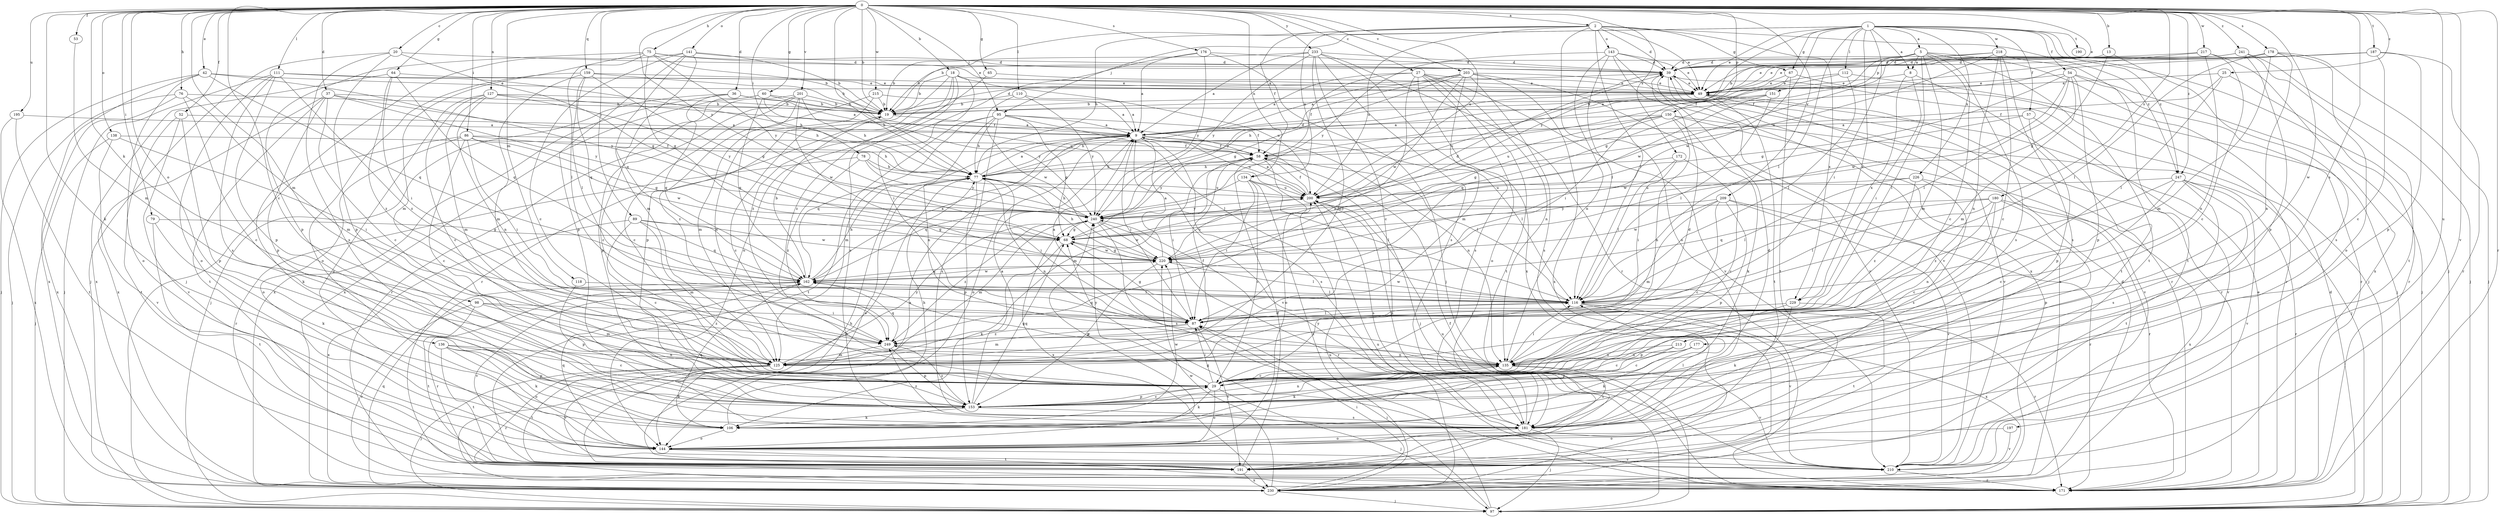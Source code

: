strict digraph  {
0;
1;
2;
5;
8;
9;
13;
18;
19;
20;
25;
27;
29;
36;
37;
39;
42;
49;
52;
53;
54;
57;
58;
60;
64;
65;
67;
68;
75;
76;
77;
78;
79;
86;
87;
89;
95;
97;
98;
106;
110;
111;
112;
116;
118;
125;
127;
134;
135;
136;
138;
141;
143;
144;
150;
151;
153;
159;
162;
171;
172;
176;
177;
178;
180;
181;
187;
190;
191;
195;
197;
200;
201;
203;
209;
210;
213;
215;
217;
218;
220;
226;
229;
230;
233;
240;
241;
247;
249;
0 -> 2  [label=a];
0 -> 13  [label=b];
0 -> 18  [label=b];
0 -> 19  [label=b];
0 -> 20  [label=c];
0 -> 25  [label=c];
0 -> 27  [label=c];
0 -> 29  [label=c];
0 -> 36  [label=d];
0 -> 37  [label=d];
0 -> 42  [label=e];
0 -> 49  [label=e];
0 -> 52  [label=f];
0 -> 53  [label=f];
0 -> 60  [label=g];
0 -> 64  [label=g];
0 -> 65  [label=g];
0 -> 75  [label=h];
0 -> 76  [label=h];
0 -> 77  [label=h];
0 -> 78  [label=i];
0 -> 79  [label=i];
0 -> 86  [label=i];
0 -> 89  [label=j];
0 -> 95  [label=j];
0 -> 98  [label=k];
0 -> 106  [label=k];
0 -> 110  [label=l];
0 -> 111  [label=l];
0 -> 118  [label=m];
0 -> 125  [label=m];
0 -> 127  [label=n];
0 -> 134  [label=n];
0 -> 136  [label=o];
0 -> 138  [label=o];
0 -> 141  [label=o];
0 -> 150  [label=p];
0 -> 159  [label=q];
0 -> 171  [label=r];
0 -> 172  [label=s];
0 -> 176  [label=s];
0 -> 177  [label=s];
0 -> 178  [label=s];
0 -> 180  [label=s];
0 -> 187  [label=t];
0 -> 195  [label=u];
0 -> 197  [label=u];
0 -> 200  [label=u];
0 -> 201  [label=v];
0 -> 203  [label=v];
0 -> 209  [label=v];
0 -> 210  [label=v];
0 -> 213  [label=w];
0 -> 215  [label=w];
0 -> 217  [label=w];
0 -> 233  [label=y];
0 -> 240  [label=y];
0 -> 241  [label=z];
0 -> 247  [label=z];
1 -> 5  [label=a];
1 -> 8  [label=a];
1 -> 19  [label=b];
1 -> 49  [label=e];
1 -> 54  [label=f];
1 -> 57  [label=f];
1 -> 67  [label=g];
1 -> 87  [label=i];
1 -> 95  [label=j];
1 -> 97  [label=j];
1 -> 112  [label=l];
1 -> 116  [label=l];
1 -> 190  [label=t];
1 -> 218  [label=w];
1 -> 220  [label=w];
1 -> 226  [label=x];
1 -> 229  [label=x];
1 -> 240  [label=y];
1 -> 247  [label=z];
2 -> 39  [label=d];
2 -> 49  [label=e];
2 -> 58  [label=f];
2 -> 67  [label=g];
2 -> 77  [label=h];
2 -> 116  [label=l];
2 -> 134  [label=n];
2 -> 143  [label=o];
2 -> 144  [label=o];
2 -> 200  [label=u];
2 -> 229  [label=x];
2 -> 247  [label=z];
5 -> 8  [label=a];
5 -> 19  [label=b];
5 -> 29  [label=c];
5 -> 68  [label=g];
5 -> 87  [label=i];
5 -> 97  [label=j];
5 -> 125  [label=m];
5 -> 151  [label=p];
5 -> 181  [label=s];
5 -> 191  [label=t];
5 -> 220  [label=w];
8 -> 49  [label=e];
8 -> 87  [label=i];
8 -> 191  [label=t];
8 -> 229  [label=x];
9 -> 58  [label=f];
9 -> 87  [label=i];
9 -> 97  [label=j];
9 -> 116  [label=l];
9 -> 135  [label=n];
9 -> 144  [label=o];
9 -> 162  [label=q];
9 -> 181  [label=s];
9 -> 200  [label=u];
9 -> 210  [label=v];
13 -> 39  [label=d];
13 -> 68  [label=g];
13 -> 181  [label=s];
18 -> 19  [label=b];
18 -> 49  [label=e];
18 -> 87  [label=i];
18 -> 153  [label=p];
18 -> 171  [label=r];
18 -> 181  [label=s];
18 -> 200  [label=u];
18 -> 249  [label=z];
19 -> 9  [label=a];
19 -> 29  [label=c];
19 -> 39  [label=d];
20 -> 39  [label=d];
20 -> 68  [label=g];
20 -> 97  [label=j];
20 -> 153  [label=p];
20 -> 181  [label=s];
25 -> 49  [label=e];
25 -> 58  [label=f];
25 -> 116  [label=l];
25 -> 171  [label=r];
27 -> 9  [label=a];
27 -> 49  [label=e];
27 -> 58  [label=f];
27 -> 135  [label=n];
27 -> 144  [label=o];
27 -> 181  [label=s];
27 -> 191  [label=t];
27 -> 210  [label=v];
27 -> 249  [label=z];
29 -> 39  [label=d];
29 -> 87  [label=i];
29 -> 97  [label=j];
29 -> 106  [label=k];
29 -> 144  [label=o];
29 -> 153  [label=p];
29 -> 240  [label=y];
36 -> 9  [label=a];
36 -> 19  [label=b];
36 -> 97  [label=j];
36 -> 162  [label=q];
36 -> 230  [label=x];
37 -> 19  [label=b];
37 -> 29  [label=c];
37 -> 77  [label=h];
37 -> 153  [label=p];
37 -> 191  [label=t];
37 -> 230  [label=x];
37 -> 240  [label=y];
39 -> 49  [label=e];
39 -> 171  [label=r];
39 -> 230  [label=x];
42 -> 49  [label=e];
42 -> 97  [label=j];
42 -> 144  [label=o];
42 -> 162  [label=q];
42 -> 230  [label=x];
42 -> 240  [label=y];
49 -> 19  [label=b];
49 -> 171  [label=r];
49 -> 191  [label=t];
49 -> 200  [label=u];
49 -> 210  [label=v];
52 -> 9  [label=a];
52 -> 153  [label=p];
52 -> 191  [label=t];
52 -> 210  [label=v];
53 -> 125  [label=m];
54 -> 49  [label=e];
54 -> 68  [label=g];
54 -> 97  [label=j];
54 -> 116  [label=l];
54 -> 125  [label=m];
54 -> 153  [label=p];
54 -> 171  [label=r];
54 -> 220  [label=w];
57 -> 9  [label=a];
57 -> 153  [label=p];
57 -> 210  [label=v];
57 -> 220  [label=w];
58 -> 77  [label=h];
58 -> 87  [label=i];
58 -> 116  [label=l];
58 -> 125  [label=m];
58 -> 144  [label=o];
58 -> 240  [label=y];
60 -> 19  [label=b];
60 -> 29  [label=c];
60 -> 162  [label=q];
60 -> 200  [label=u];
60 -> 230  [label=x];
60 -> 240  [label=y];
64 -> 49  [label=e];
64 -> 87  [label=i];
64 -> 162  [label=q];
64 -> 230  [label=x];
64 -> 249  [label=z];
65 -> 49  [label=e];
65 -> 249  [label=z];
67 -> 49  [label=e];
67 -> 87  [label=i];
67 -> 171  [label=r];
67 -> 191  [label=t];
68 -> 39  [label=d];
68 -> 106  [label=k];
68 -> 220  [label=w];
75 -> 19  [label=b];
75 -> 39  [label=d];
75 -> 49  [label=e];
75 -> 68  [label=g];
75 -> 116  [label=l];
75 -> 125  [label=m];
75 -> 153  [label=p];
75 -> 240  [label=y];
76 -> 19  [label=b];
76 -> 29  [label=c];
76 -> 97  [label=j];
76 -> 125  [label=m];
76 -> 230  [label=x];
77 -> 9  [label=a];
77 -> 39  [label=d];
77 -> 87  [label=i];
77 -> 135  [label=n];
77 -> 144  [label=o];
77 -> 153  [label=p];
77 -> 200  [label=u];
78 -> 77  [label=h];
78 -> 171  [label=r];
78 -> 200  [label=u];
78 -> 240  [label=y];
78 -> 249  [label=z];
79 -> 68  [label=g];
79 -> 106  [label=k];
79 -> 191  [label=t];
86 -> 29  [label=c];
86 -> 58  [label=f];
86 -> 68  [label=g];
86 -> 77  [label=h];
86 -> 87  [label=i];
86 -> 106  [label=k];
86 -> 144  [label=o];
86 -> 220  [label=w];
87 -> 9  [label=a];
87 -> 68  [label=g];
87 -> 116  [label=l];
87 -> 125  [label=m];
87 -> 162  [label=q];
87 -> 191  [label=t];
87 -> 249  [label=z];
89 -> 29  [label=c];
89 -> 68  [label=g];
89 -> 125  [label=m];
89 -> 162  [label=q];
89 -> 220  [label=w];
89 -> 230  [label=x];
95 -> 9  [label=a];
95 -> 58  [label=f];
95 -> 68  [label=g];
95 -> 77  [label=h];
95 -> 116  [label=l];
95 -> 125  [label=m];
95 -> 135  [label=n];
95 -> 181  [label=s];
95 -> 191  [label=t];
97 -> 39  [label=d];
97 -> 87  [label=i];
97 -> 200  [label=u];
98 -> 87  [label=i];
98 -> 125  [label=m];
98 -> 171  [label=r];
98 -> 191  [label=t];
98 -> 249  [label=z];
106 -> 77  [label=h];
106 -> 144  [label=o];
106 -> 220  [label=w];
110 -> 9  [label=a];
110 -> 19  [label=b];
110 -> 220  [label=w];
110 -> 240  [label=y];
111 -> 49  [label=e];
111 -> 77  [label=h];
111 -> 97  [label=j];
111 -> 144  [label=o];
111 -> 153  [label=p];
111 -> 181  [label=s];
111 -> 249  [label=z];
112 -> 9  [label=a];
112 -> 49  [label=e];
112 -> 97  [label=j];
112 -> 116  [label=l];
116 -> 87  [label=i];
116 -> 171  [label=r];
116 -> 210  [label=v];
116 -> 220  [label=w];
116 -> 230  [label=x];
118 -> 116  [label=l];
118 -> 153  [label=p];
125 -> 58  [label=f];
125 -> 97  [label=j];
125 -> 106  [label=k];
125 -> 171  [label=r];
125 -> 191  [label=t];
125 -> 210  [label=v];
125 -> 240  [label=y];
127 -> 19  [label=b];
127 -> 29  [label=c];
127 -> 58  [label=f];
127 -> 125  [label=m];
127 -> 135  [label=n];
127 -> 144  [label=o];
127 -> 240  [label=y];
134 -> 29  [label=c];
134 -> 87  [label=i];
134 -> 116  [label=l];
134 -> 162  [label=q];
134 -> 200  [label=u];
134 -> 230  [label=x];
135 -> 29  [label=c];
135 -> 106  [label=k];
135 -> 116  [label=l];
135 -> 162  [label=q];
135 -> 181  [label=s];
135 -> 210  [label=v];
136 -> 29  [label=c];
136 -> 106  [label=k];
136 -> 135  [label=n];
136 -> 144  [label=o];
136 -> 153  [label=p];
136 -> 191  [label=t];
138 -> 58  [label=f];
138 -> 87  [label=i];
138 -> 97  [label=j];
138 -> 210  [label=v];
141 -> 19  [label=b];
141 -> 29  [label=c];
141 -> 39  [label=d];
141 -> 97  [label=j];
141 -> 125  [label=m];
141 -> 153  [label=p];
141 -> 162  [label=q];
143 -> 39  [label=d];
143 -> 49  [label=e];
143 -> 116  [label=l];
143 -> 135  [label=n];
143 -> 210  [label=v];
143 -> 230  [label=x];
143 -> 240  [label=y];
144 -> 162  [label=q];
144 -> 191  [label=t];
144 -> 210  [label=v];
144 -> 240  [label=y];
150 -> 9  [label=a];
150 -> 68  [label=g];
150 -> 77  [label=h];
150 -> 97  [label=j];
150 -> 106  [label=k];
150 -> 135  [label=n];
150 -> 200  [label=u];
150 -> 210  [label=v];
151 -> 19  [label=b];
151 -> 77  [label=h];
151 -> 116  [label=l];
151 -> 162  [label=q];
153 -> 9  [label=a];
153 -> 29  [label=c];
153 -> 68  [label=g];
153 -> 106  [label=k];
153 -> 135  [label=n];
153 -> 181  [label=s];
153 -> 249  [label=z];
159 -> 49  [label=e];
159 -> 68  [label=g];
159 -> 77  [label=h];
159 -> 116  [label=l];
159 -> 125  [label=m];
159 -> 144  [label=o];
159 -> 162  [label=q];
162 -> 9  [label=a];
162 -> 19  [label=b];
162 -> 77  [label=h];
162 -> 116  [label=l];
162 -> 171  [label=r];
162 -> 210  [label=v];
162 -> 220  [label=w];
171 -> 49  [label=e];
171 -> 58  [label=f];
171 -> 68  [label=g];
172 -> 29  [label=c];
172 -> 77  [label=h];
172 -> 87  [label=i];
172 -> 116  [label=l];
176 -> 9  [label=a];
176 -> 39  [label=d];
176 -> 97  [label=j];
176 -> 144  [label=o];
176 -> 240  [label=y];
177 -> 29  [label=c];
177 -> 106  [label=k];
177 -> 135  [label=n];
178 -> 39  [label=d];
178 -> 49  [label=e];
178 -> 97  [label=j];
178 -> 116  [label=l];
178 -> 125  [label=m];
178 -> 135  [label=n];
178 -> 144  [label=o];
180 -> 29  [label=c];
180 -> 116  [label=l];
180 -> 135  [label=n];
180 -> 153  [label=p];
180 -> 162  [label=q];
180 -> 230  [label=x];
180 -> 240  [label=y];
181 -> 39  [label=d];
181 -> 97  [label=j];
181 -> 116  [label=l];
181 -> 144  [label=o];
181 -> 162  [label=q];
181 -> 200  [label=u];
181 -> 240  [label=y];
181 -> 249  [label=z];
187 -> 29  [label=c];
187 -> 39  [label=d];
187 -> 49  [label=e];
187 -> 58  [label=f];
187 -> 153  [label=p];
187 -> 171  [label=r];
191 -> 9  [label=a];
191 -> 58  [label=f];
191 -> 77  [label=h];
191 -> 230  [label=x];
195 -> 9  [label=a];
195 -> 191  [label=t];
195 -> 230  [label=x];
197 -> 144  [label=o];
197 -> 210  [label=v];
200 -> 9  [label=a];
200 -> 58  [label=f];
200 -> 181  [label=s];
200 -> 240  [label=y];
201 -> 19  [label=b];
201 -> 29  [label=c];
201 -> 77  [label=h];
201 -> 153  [label=p];
201 -> 171  [label=r];
201 -> 220  [label=w];
201 -> 249  [label=z];
203 -> 9  [label=a];
203 -> 49  [label=e];
203 -> 68  [label=g];
203 -> 125  [label=m];
203 -> 181  [label=s];
203 -> 210  [label=v];
203 -> 220  [label=w];
203 -> 230  [label=x];
203 -> 240  [label=y];
209 -> 29  [label=c];
209 -> 125  [label=m];
209 -> 153  [label=p];
209 -> 171  [label=r];
209 -> 210  [label=v];
209 -> 220  [label=w];
209 -> 240  [label=y];
210 -> 171  [label=r];
210 -> 200  [label=u];
213 -> 29  [label=c];
213 -> 135  [label=n];
213 -> 153  [label=p];
215 -> 9  [label=a];
215 -> 19  [label=b];
215 -> 125  [label=m];
215 -> 135  [label=n];
217 -> 29  [label=c];
217 -> 39  [label=d];
217 -> 58  [label=f];
217 -> 135  [label=n];
217 -> 230  [label=x];
218 -> 19  [label=b];
218 -> 29  [label=c];
218 -> 39  [label=d];
218 -> 135  [label=n];
218 -> 181  [label=s];
218 -> 191  [label=t];
218 -> 200  [label=u];
220 -> 9  [label=a];
220 -> 68  [label=g];
220 -> 77  [label=h];
220 -> 116  [label=l];
220 -> 153  [label=p];
220 -> 162  [label=q];
220 -> 200  [label=u];
226 -> 116  [label=l];
226 -> 171  [label=r];
226 -> 181  [label=s];
226 -> 200  [label=u];
226 -> 249  [label=z];
229 -> 87  [label=i];
229 -> 106  [label=k];
229 -> 153  [label=p];
229 -> 191  [label=t];
230 -> 39  [label=d];
230 -> 77  [label=h];
230 -> 87  [label=i];
230 -> 97  [label=j];
230 -> 162  [label=q];
230 -> 200  [label=u];
230 -> 220  [label=w];
233 -> 9  [label=a];
233 -> 19  [label=b];
233 -> 29  [label=c];
233 -> 39  [label=d];
233 -> 125  [label=m];
233 -> 171  [label=r];
233 -> 181  [label=s];
233 -> 230  [label=x];
233 -> 240  [label=y];
240 -> 68  [label=g];
240 -> 77  [label=h];
240 -> 125  [label=m];
240 -> 171  [label=r];
240 -> 181  [label=s];
240 -> 220  [label=w];
240 -> 230  [label=x];
240 -> 249  [label=z];
241 -> 39  [label=d];
241 -> 49  [label=e];
241 -> 97  [label=j];
241 -> 153  [label=p];
241 -> 191  [label=t];
247 -> 29  [label=c];
247 -> 171  [label=r];
247 -> 181  [label=s];
247 -> 191  [label=t];
247 -> 200  [label=u];
247 -> 210  [label=v];
247 -> 249  [label=z];
249 -> 125  [label=m];
249 -> 135  [label=n];
249 -> 153  [label=p];
249 -> 162  [label=q];
}
